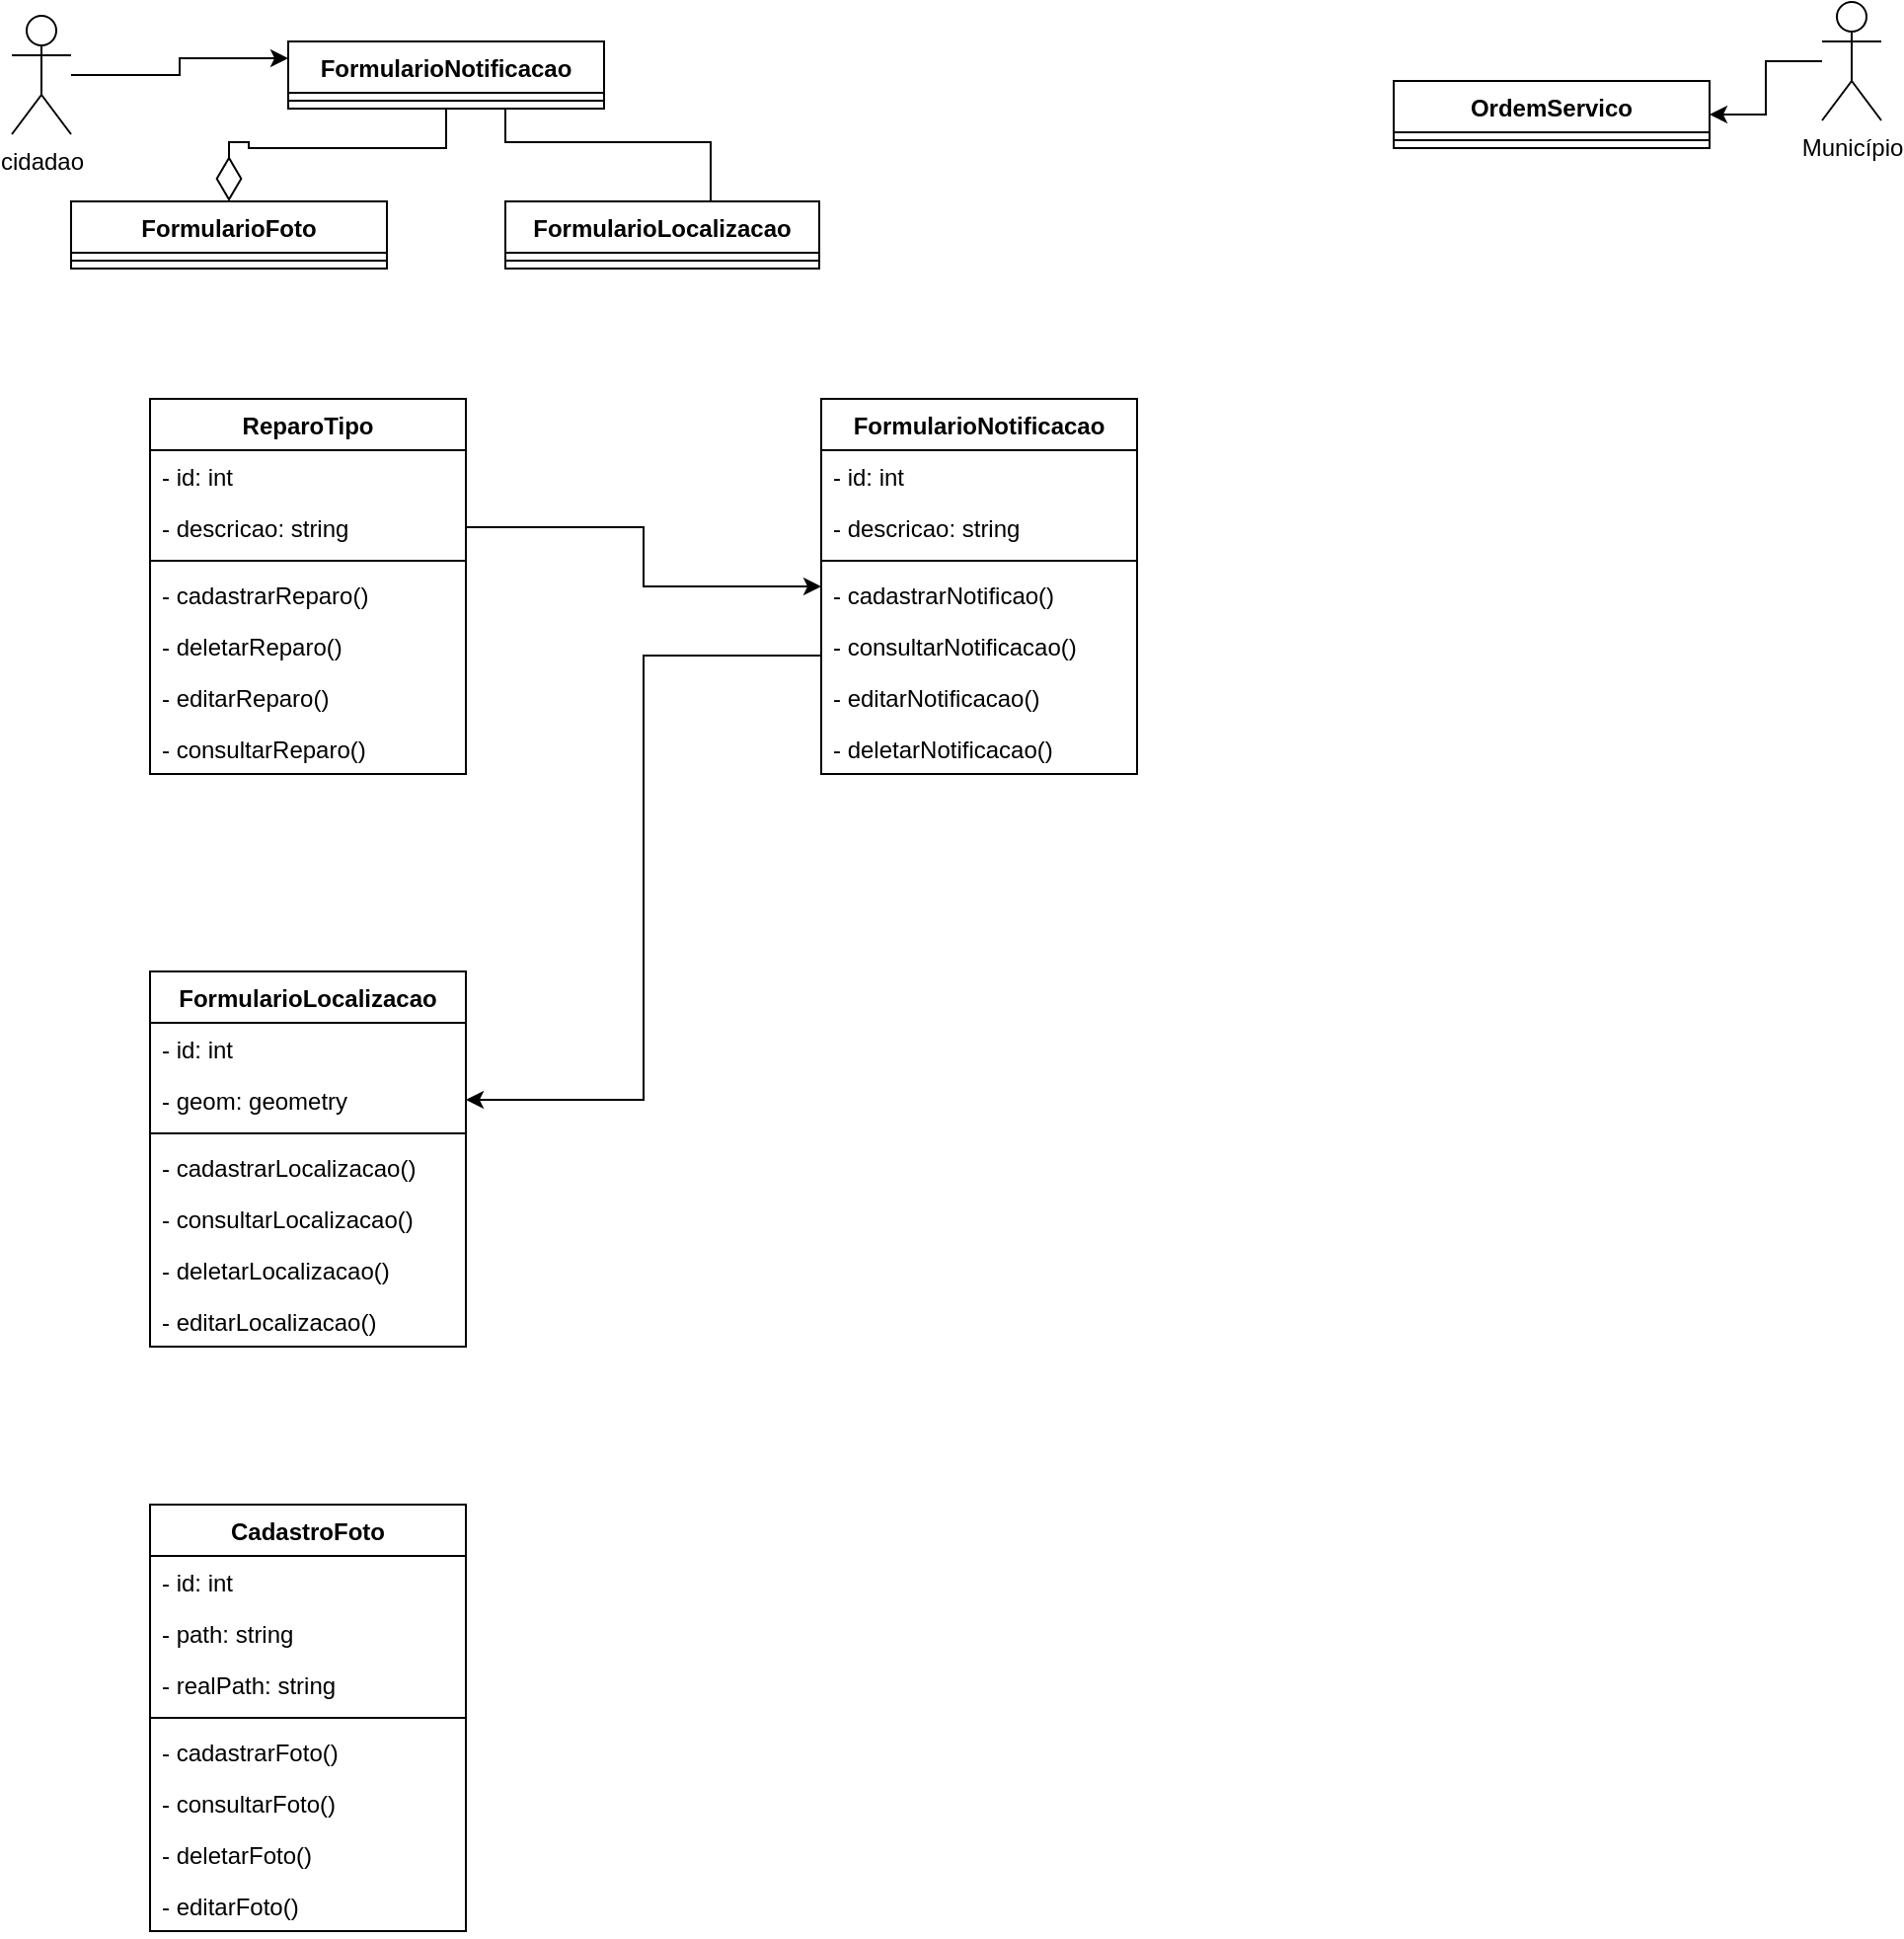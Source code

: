 <mxfile version="20.2.8" type="github">
  <diagram id="C5RBs43oDa-KdzZeNtuy" name="Page-1">
    <mxGraphModel dx="584" dy="443" grid="1" gridSize="10" guides="1" tooltips="1" connect="1" arrows="1" fold="1" page="1" pageScale="1" pageWidth="827" pageHeight="1169" math="0" shadow="0">
      <root>
        <mxCell id="WIyWlLk6GJQsqaUBKTNV-0" />
        <mxCell id="WIyWlLk6GJQsqaUBKTNV-1" parent="WIyWlLk6GJQsqaUBKTNV-0" />
        <mxCell id="P6FKlZOlSytzMQYMucvJ-14" style="edgeStyle=orthogonalEdgeStyle;rounded=0;orthogonalLoop=1;jettySize=auto;html=1;endArrow=diamondThin;endFill=0;endSize=20;" parent="WIyWlLk6GJQsqaUBKTNV-1" source="P6FKlZOlSytzMQYMucvJ-0" target="P6FKlZOlSytzMQYMucvJ-6" edge="1">
          <mxGeometry relative="1" as="geometry" />
        </mxCell>
        <mxCell id="P6FKlZOlSytzMQYMucvJ-16" style="edgeStyle=orthogonalEdgeStyle;rounded=0;orthogonalLoop=1;jettySize=auto;html=1;endArrow=none;endFill=0;" parent="WIyWlLk6GJQsqaUBKTNV-1" source="P6FKlZOlSytzMQYMucvJ-0" target="P6FKlZOlSytzMQYMucvJ-10" edge="1">
          <mxGeometry relative="1" as="geometry">
            <Array as="points">
              <mxPoint x="310" y="230" />
              <mxPoint x="414" y="230" />
            </Array>
          </mxGeometry>
        </mxCell>
        <mxCell id="P6FKlZOlSytzMQYMucvJ-0" value="FormularioNotificacao" style="swimlane;fontStyle=1;align=center;verticalAlign=top;childLayout=stackLayout;horizontal=1;startSize=26;horizontalStack=0;resizeParent=1;resizeParentMax=0;resizeLast=0;collapsible=1;marginBottom=0;" parent="WIyWlLk6GJQsqaUBKTNV-1" vertex="1">
          <mxGeometry x="200" y="179" width="160" height="34" as="geometry" />
        </mxCell>
        <mxCell id="P6FKlZOlSytzMQYMucvJ-2" value="" style="line;strokeWidth=1;fillColor=none;align=left;verticalAlign=middle;spacingTop=-1;spacingLeft=3;spacingRight=3;rotatable=0;labelPosition=right;points=[];portConstraint=eastwest;strokeColor=inherit;" parent="P6FKlZOlSytzMQYMucvJ-0" vertex="1">
          <mxGeometry y="26" width="160" height="8" as="geometry" />
        </mxCell>
        <mxCell id="P6FKlZOlSytzMQYMucvJ-5" style="edgeStyle=orthogonalEdgeStyle;rounded=0;orthogonalLoop=1;jettySize=auto;html=1;entryX=0;entryY=0.25;entryDx=0;entryDy=0;" parent="WIyWlLk6GJQsqaUBKTNV-1" source="P6FKlZOlSytzMQYMucvJ-4" target="P6FKlZOlSytzMQYMucvJ-0" edge="1">
          <mxGeometry relative="1" as="geometry" />
        </mxCell>
        <mxCell id="P6FKlZOlSytzMQYMucvJ-4" value="cidadao" style="shape=umlActor;verticalLabelPosition=bottom;verticalAlign=top;html=1;" parent="WIyWlLk6GJQsqaUBKTNV-1" vertex="1">
          <mxGeometry x="60" y="166" width="30" height="60" as="geometry" />
        </mxCell>
        <mxCell id="P6FKlZOlSytzMQYMucvJ-6" value="FormularioFoto" style="swimlane;fontStyle=1;align=center;verticalAlign=top;childLayout=stackLayout;horizontal=1;startSize=26;horizontalStack=0;resizeParent=1;resizeParentMax=0;resizeLast=0;collapsible=1;marginBottom=0;" parent="WIyWlLk6GJQsqaUBKTNV-1" vertex="1">
          <mxGeometry x="90" y="260" width="160" height="34" as="geometry" />
        </mxCell>
        <mxCell id="P6FKlZOlSytzMQYMucvJ-8" value="" style="line;strokeWidth=1;fillColor=none;align=left;verticalAlign=middle;spacingTop=-1;spacingLeft=3;spacingRight=3;rotatable=0;labelPosition=right;points=[];portConstraint=eastwest;strokeColor=inherit;" parent="P6FKlZOlSytzMQYMucvJ-6" vertex="1">
          <mxGeometry y="26" width="160" height="8" as="geometry" />
        </mxCell>
        <mxCell id="P6FKlZOlSytzMQYMucvJ-10" value="FormularioLocalizacao" style="swimlane;fontStyle=1;align=center;verticalAlign=top;childLayout=stackLayout;horizontal=1;startSize=26;horizontalStack=0;resizeParent=1;resizeParentMax=0;resizeLast=0;collapsible=1;marginBottom=0;" parent="WIyWlLk6GJQsqaUBKTNV-1" vertex="1">
          <mxGeometry x="310" y="260" width="159" height="34" as="geometry" />
        </mxCell>
        <mxCell id="P6FKlZOlSytzMQYMucvJ-11" value="" style="line;strokeWidth=1;fillColor=none;align=left;verticalAlign=middle;spacingTop=-1;spacingLeft=3;spacingRight=3;rotatable=0;labelPosition=right;points=[];portConstraint=eastwest;strokeColor=inherit;" parent="P6FKlZOlSytzMQYMucvJ-10" vertex="1">
          <mxGeometry y="26" width="159" height="8" as="geometry" />
        </mxCell>
        <mxCell id="CmlGezvSoyI1D90yPW8n-4" style="edgeStyle=orthogonalEdgeStyle;rounded=0;orthogonalLoop=1;jettySize=auto;html=1;" edge="1" parent="WIyWlLk6GJQsqaUBKTNV-1" source="CmlGezvSoyI1D90yPW8n-0" target="CmlGezvSoyI1D90yPW8n-1">
          <mxGeometry relative="1" as="geometry" />
        </mxCell>
        <mxCell id="CmlGezvSoyI1D90yPW8n-0" value="Município" style="shape=umlActor;verticalLabelPosition=bottom;verticalAlign=top;html=1;outlineConnect=0;" vertex="1" parent="WIyWlLk6GJQsqaUBKTNV-1">
          <mxGeometry x="977" y="159" width="30" height="60" as="geometry" />
        </mxCell>
        <mxCell id="CmlGezvSoyI1D90yPW8n-1" value="OrdemServico" style="swimlane;fontStyle=1;align=center;verticalAlign=top;childLayout=stackLayout;horizontal=1;startSize=26;horizontalStack=0;resizeParent=1;resizeParentMax=0;resizeLast=0;collapsible=1;marginBottom=0;" vertex="1" parent="WIyWlLk6GJQsqaUBKTNV-1">
          <mxGeometry x="760" y="199" width="160" height="34" as="geometry" />
        </mxCell>
        <mxCell id="CmlGezvSoyI1D90yPW8n-2" value="" style="line;strokeWidth=1;fillColor=none;align=left;verticalAlign=middle;spacingTop=-1;spacingLeft=3;spacingRight=3;rotatable=0;labelPosition=right;points=[];portConstraint=eastwest;strokeColor=inherit;" vertex="1" parent="CmlGezvSoyI1D90yPW8n-1">
          <mxGeometry y="26" width="160" height="8" as="geometry" />
        </mxCell>
        <mxCell id="CmlGezvSoyI1D90yPW8n-5" value="ReparoTipo" style="swimlane;fontStyle=1;align=center;verticalAlign=top;childLayout=stackLayout;horizontal=1;startSize=26;horizontalStack=0;resizeParent=1;resizeParentMax=0;resizeLast=0;collapsible=1;marginBottom=0;" vertex="1" parent="WIyWlLk6GJQsqaUBKTNV-1">
          <mxGeometry x="130" y="360" width="160" height="190" as="geometry" />
        </mxCell>
        <mxCell id="CmlGezvSoyI1D90yPW8n-6" value="- id: int" style="text;strokeColor=none;fillColor=none;align=left;verticalAlign=top;spacingLeft=4;spacingRight=4;overflow=hidden;rotatable=0;points=[[0,0.5],[1,0.5]];portConstraint=eastwest;" vertex="1" parent="CmlGezvSoyI1D90yPW8n-5">
          <mxGeometry y="26" width="160" height="26" as="geometry" />
        </mxCell>
        <mxCell id="CmlGezvSoyI1D90yPW8n-9" value="- descricao: string" style="text;strokeColor=none;fillColor=none;align=left;verticalAlign=top;spacingLeft=4;spacingRight=4;overflow=hidden;rotatable=0;points=[[0,0.5],[1,0.5]];portConstraint=eastwest;" vertex="1" parent="CmlGezvSoyI1D90yPW8n-5">
          <mxGeometry y="52" width="160" height="26" as="geometry" />
        </mxCell>
        <mxCell id="CmlGezvSoyI1D90yPW8n-7" value="" style="line;strokeWidth=1;fillColor=none;align=left;verticalAlign=middle;spacingTop=-1;spacingLeft=3;spacingRight=3;rotatable=0;labelPosition=right;points=[];portConstraint=eastwest;strokeColor=inherit;" vertex="1" parent="CmlGezvSoyI1D90yPW8n-5">
          <mxGeometry y="78" width="160" height="8" as="geometry" />
        </mxCell>
        <mxCell id="CmlGezvSoyI1D90yPW8n-8" value="- cadastrarReparo()" style="text;strokeColor=none;fillColor=none;align=left;verticalAlign=top;spacingLeft=4;spacingRight=4;overflow=hidden;rotatable=0;points=[[0,0.5],[1,0.5]];portConstraint=eastwest;" vertex="1" parent="CmlGezvSoyI1D90yPW8n-5">
          <mxGeometry y="86" width="160" height="26" as="geometry" />
        </mxCell>
        <mxCell id="CmlGezvSoyI1D90yPW8n-10" value="- deletarReparo()" style="text;strokeColor=none;fillColor=none;align=left;verticalAlign=top;spacingLeft=4;spacingRight=4;overflow=hidden;rotatable=0;points=[[0,0.5],[1,0.5]];portConstraint=eastwest;" vertex="1" parent="CmlGezvSoyI1D90yPW8n-5">
          <mxGeometry y="112" width="160" height="26" as="geometry" />
        </mxCell>
        <mxCell id="CmlGezvSoyI1D90yPW8n-11" value="- editarReparo()" style="text;strokeColor=none;fillColor=none;align=left;verticalAlign=top;spacingLeft=4;spacingRight=4;overflow=hidden;rotatable=0;points=[[0,0.5],[1,0.5]];portConstraint=eastwest;" vertex="1" parent="CmlGezvSoyI1D90yPW8n-5">
          <mxGeometry y="138" width="160" height="26" as="geometry" />
        </mxCell>
        <mxCell id="CmlGezvSoyI1D90yPW8n-12" value="- consultarReparo()" style="text;strokeColor=none;fillColor=none;align=left;verticalAlign=top;spacingLeft=4;spacingRight=4;overflow=hidden;rotatable=0;points=[[0,0.5],[1,0.5]];portConstraint=eastwest;" vertex="1" parent="CmlGezvSoyI1D90yPW8n-5">
          <mxGeometry y="164" width="160" height="26" as="geometry" />
        </mxCell>
        <mxCell id="CmlGezvSoyI1D90yPW8n-13" value="FormularioNotificacao" style="swimlane;fontStyle=1;align=center;verticalAlign=top;childLayout=stackLayout;horizontal=1;startSize=26;horizontalStack=0;resizeParent=1;resizeParentMax=0;resizeLast=0;collapsible=1;marginBottom=0;" vertex="1" parent="WIyWlLk6GJQsqaUBKTNV-1">
          <mxGeometry x="470" y="360" width="160" height="190" as="geometry" />
        </mxCell>
        <mxCell id="CmlGezvSoyI1D90yPW8n-14" value="- id: int" style="text;strokeColor=none;fillColor=none;align=left;verticalAlign=top;spacingLeft=4;spacingRight=4;overflow=hidden;rotatable=0;points=[[0,0.5],[1,0.5]];portConstraint=eastwest;" vertex="1" parent="CmlGezvSoyI1D90yPW8n-13">
          <mxGeometry y="26" width="160" height="26" as="geometry" />
        </mxCell>
        <mxCell id="CmlGezvSoyI1D90yPW8n-17" value="- descricao: string" style="text;strokeColor=none;fillColor=none;align=left;verticalAlign=top;spacingLeft=4;spacingRight=4;overflow=hidden;rotatable=0;points=[[0,0.5],[1,0.5]];portConstraint=eastwest;" vertex="1" parent="CmlGezvSoyI1D90yPW8n-13">
          <mxGeometry y="52" width="160" height="26" as="geometry" />
        </mxCell>
        <mxCell id="CmlGezvSoyI1D90yPW8n-15" value="" style="line;strokeWidth=1;fillColor=none;align=left;verticalAlign=middle;spacingTop=-1;spacingLeft=3;spacingRight=3;rotatable=0;labelPosition=right;points=[];portConstraint=eastwest;strokeColor=inherit;" vertex="1" parent="CmlGezvSoyI1D90yPW8n-13">
          <mxGeometry y="78" width="160" height="8" as="geometry" />
        </mxCell>
        <mxCell id="CmlGezvSoyI1D90yPW8n-28" value="- cadastrarNotificao()" style="text;strokeColor=none;fillColor=none;align=left;verticalAlign=top;spacingLeft=4;spacingRight=4;overflow=hidden;rotatable=0;points=[[0,0.5],[1,0.5]];portConstraint=eastwest;" vertex="1" parent="CmlGezvSoyI1D90yPW8n-13">
          <mxGeometry y="86" width="160" height="26" as="geometry" />
        </mxCell>
        <mxCell id="CmlGezvSoyI1D90yPW8n-31" value="- consultarNotificacao()" style="text;strokeColor=none;fillColor=none;align=left;verticalAlign=top;spacingLeft=4;spacingRight=4;overflow=hidden;rotatable=0;points=[[0,0.5],[1,0.5]];portConstraint=eastwest;" vertex="1" parent="CmlGezvSoyI1D90yPW8n-13">
          <mxGeometry y="112" width="160" height="26" as="geometry" />
        </mxCell>
        <mxCell id="CmlGezvSoyI1D90yPW8n-30" value="- editarNotificacao()" style="text;strokeColor=none;fillColor=none;align=left;verticalAlign=top;spacingLeft=4;spacingRight=4;overflow=hidden;rotatable=0;points=[[0,0.5],[1,0.5]];portConstraint=eastwest;" vertex="1" parent="CmlGezvSoyI1D90yPW8n-13">
          <mxGeometry y="138" width="160" height="26" as="geometry" />
        </mxCell>
        <mxCell id="CmlGezvSoyI1D90yPW8n-29" value="- deletarNotificacao()" style="text;strokeColor=none;fillColor=none;align=left;verticalAlign=top;spacingLeft=4;spacingRight=4;overflow=hidden;rotatable=0;points=[[0,0.5],[1,0.5]];portConstraint=eastwest;" vertex="1" parent="CmlGezvSoyI1D90yPW8n-13">
          <mxGeometry y="164" width="160" height="26" as="geometry" />
        </mxCell>
        <mxCell id="CmlGezvSoyI1D90yPW8n-19" style="edgeStyle=orthogonalEdgeStyle;rounded=0;orthogonalLoop=1;jettySize=auto;html=1;" edge="1" parent="WIyWlLk6GJQsqaUBKTNV-1" source="CmlGezvSoyI1D90yPW8n-9" target="CmlGezvSoyI1D90yPW8n-13">
          <mxGeometry relative="1" as="geometry" />
        </mxCell>
        <mxCell id="CmlGezvSoyI1D90yPW8n-24" value="FormularioLocalizacao" style="swimlane;fontStyle=1;align=center;verticalAlign=top;childLayout=stackLayout;horizontal=1;startSize=26;horizontalStack=0;resizeParent=1;resizeParentMax=0;resizeLast=0;collapsible=1;marginBottom=0;" vertex="1" parent="WIyWlLk6GJQsqaUBKTNV-1">
          <mxGeometry x="130" y="650" width="160" height="190" as="geometry" />
        </mxCell>
        <mxCell id="CmlGezvSoyI1D90yPW8n-25" value="- id: int" style="text;strokeColor=none;fillColor=none;align=left;verticalAlign=top;spacingLeft=4;spacingRight=4;overflow=hidden;rotatable=0;points=[[0,0.5],[1,0.5]];portConstraint=eastwest;" vertex="1" parent="CmlGezvSoyI1D90yPW8n-24">
          <mxGeometry y="26" width="160" height="26" as="geometry" />
        </mxCell>
        <mxCell id="CmlGezvSoyI1D90yPW8n-32" value="- geom: geometry" style="text;strokeColor=none;fillColor=none;align=left;verticalAlign=top;spacingLeft=4;spacingRight=4;overflow=hidden;rotatable=0;points=[[0,0.5],[1,0.5]];portConstraint=eastwest;" vertex="1" parent="CmlGezvSoyI1D90yPW8n-24">
          <mxGeometry y="52" width="160" height="26" as="geometry" />
        </mxCell>
        <mxCell id="CmlGezvSoyI1D90yPW8n-26" value="" style="line;strokeWidth=1;fillColor=none;align=left;verticalAlign=middle;spacingTop=-1;spacingLeft=3;spacingRight=3;rotatable=0;labelPosition=right;points=[];portConstraint=eastwest;strokeColor=inherit;" vertex="1" parent="CmlGezvSoyI1D90yPW8n-24">
          <mxGeometry y="78" width="160" height="8" as="geometry" />
        </mxCell>
        <mxCell id="CmlGezvSoyI1D90yPW8n-33" value="- cadastrarLocalizacao()" style="text;strokeColor=none;fillColor=none;align=left;verticalAlign=top;spacingLeft=4;spacingRight=4;overflow=hidden;rotatable=0;points=[[0,0.5],[1,0.5]];portConstraint=eastwest;" vertex="1" parent="CmlGezvSoyI1D90yPW8n-24">
          <mxGeometry y="86" width="160" height="26" as="geometry" />
        </mxCell>
        <mxCell id="CmlGezvSoyI1D90yPW8n-34" value="- consultarLocalizacao()" style="text;strokeColor=none;fillColor=none;align=left;verticalAlign=top;spacingLeft=4;spacingRight=4;overflow=hidden;rotatable=0;points=[[0,0.5],[1,0.5]];portConstraint=eastwest;" vertex="1" parent="CmlGezvSoyI1D90yPW8n-24">
          <mxGeometry y="112" width="160" height="26" as="geometry" />
        </mxCell>
        <mxCell id="CmlGezvSoyI1D90yPW8n-36" value="- deletarLocalizacao()" style="text;strokeColor=none;fillColor=none;align=left;verticalAlign=top;spacingLeft=4;spacingRight=4;overflow=hidden;rotatable=0;points=[[0,0.5],[1,0.5]];portConstraint=eastwest;" vertex="1" parent="CmlGezvSoyI1D90yPW8n-24">
          <mxGeometry y="138" width="160" height="26" as="geometry" />
        </mxCell>
        <mxCell id="CmlGezvSoyI1D90yPW8n-35" value="- editarLocalizacao()" style="text;strokeColor=none;fillColor=none;align=left;verticalAlign=top;spacingLeft=4;spacingRight=4;overflow=hidden;rotatable=0;points=[[0,0.5],[1,0.5]];portConstraint=eastwest;" vertex="1" parent="CmlGezvSoyI1D90yPW8n-24">
          <mxGeometry y="164" width="160" height="26" as="geometry" />
        </mxCell>
        <mxCell id="CmlGezvSoyI1D90yPW8n-37" style="edgeStyle=orthogonalEdgeStyle;rounded=0;orthogonalLoop=1;jettySize=auto;html=1;" edge="1" parent="WIyWlLk6GJQsqaUBKTNV-1" source="CmlGezvSoyI1D90yPW8n-13" target="CmlGezvSoyI1D90yPW8n-32">
          <mxGeometry relative="1" as="geometry">
            <Array as="points">
              <mxPoint x="380" y="490" />
              <mxPoint x="380" y="715" />
            </Array>
          </mxGeometry>
        </mxCell>
        <mxCell id="CmlGezvSoyI1D90yPW8n-38" value="CadastroFoto" style="swimlane;fontStyle=1;align=center;verticalAlign=top;childLayout=stackLayout;horizontal=1;startSize=26;horizontalStack=0;resizeParent=1;resizeParentMax=0;resizeLast=0;collapsible=1;marginBottom=0;" vertex="1" parent="WIyWlLk6GJQsqaUBKTNV-1">
          <mxGeometry x="130" y="920" width="160" height="216" as="geometry" />
        </mxCell>
        <mxCell id="CmlGezvSoyI1D90yPW8n-39" value="- id: int" style="text;strokeColor=none;fillColor=none;align=left;verticalAlign=top;spacingLeft=4;spacingRight=4;overflow=hidden;rotatable=0;points=[[0,0.5],[1,0.5]];portConstraint=eastwest;" vertex="1" parent="CmlGezvSoyI1D90yPW8n-38">
          <mxGeometry y="26" width="160" height="26" as="geometry" />
        </mxCell>
        <mxCell id="CmlGezvSoyI1D90yPW8n-42" value="- path: string" style="text;strokeColor=none;fillColor=none;align=left;verticalAlign=top;spacingLeft=4;spacingRight=4;overflow=hidden;rotatable=0;points=[[0,0.5],[1,0.5]];portConstraint=eastwest;" vertex="1" parent="CmlGezvSoyI1D90yPW8n-38">
          <mxGeometry y="52" width="160" height="26" as="geometry" />
        </mxCell>
        <mxCell id="CmlGezvSoyI1D90yPW8n-43" value="- realPath: string" style="text;strokeColor=none;fillColor=none;align=left;verticalAlign=top;spacingLeft=4;spacingRight=4;overflow=hidden;rotatable=0;points=[[0,0.5],[1,0.5]];portConstraint=eastwest;" vertex="1" parent="CmlGezvSoyI1D90yPW8n-38">
          <mxGeometry y="78" width="160" height="26" as="geometry" />
        </mxCell>
        <mxCell id="CmlGezvSoyI1D90yPW8n-40" value="" style="line;strokeWidth=1;fillColor=none;align=left;verticalAlign=middle;spacingTop=-1;spacingLeft=3;spacingRight=3;rotatable=0;labelPosition=right;points=[];portConstraint=eastwest;strokeColor=inherit;" vertex="1" parent="CmlGezvSoyI1D90yPW8n-38">
          <mxGeometry y="104" width="160" height="8" as="geometry" />
        </mxCell>
        <mxCell id="CmlGezvSoyI1D90yPW8n-49" value="- cadastrarFoto()" style="text;strokeColor=none;fillColor=none;align=left;verticalAlign=top;spacingLeft=4;spacingRight=4;overflow=hidden;rotatable=0;points=[[0,0.5],[1,0.5]];portConstraint=eastwest;" vertex="1" parent="CmlGezvSoyI1D90yPW8n-38">
          <mxGeometry y="112" width="160" height="26" as="geometry" />
        </mxCell>
        <mxCell id="CmlGezvSoyI1D90yPW8n-48" value="- consultarFoto()" style="text;strokeColor=none;fillColor=none;align=left;verticalAlign=top;spacingLeft=4;spacingRight=4;overflow=hidden;rotatable=0;points=[[0,0.5],[1,0.5]];portConstraint=eastwest;" vertex="1" parent="CmlGezvSoyI1D90yPW8n-38">
          <mxGeometry y="138" width="160" height="26" as="geometry" />
        </mxCell>
        <mxCell id="CmlGezvSoyI1D90yPW8n-47" value="- deletarFoto()" style="text;strokeColor=none;fillColor=none;align=left;verticalAlign=top;spacingLeft=4;spacingRight=4;overflow=hidden;rotatable=0;points=[[0,0.5],[1,0.5]];portConstraint=eastwest;" vertex="1" parent="CmlGezvSoyI1D90yPW8n-38">
          <mxGeometry y="164" width="160" height="26" as="geometry" />
        </mxCell>
        <mxCell id="CmlGezvSoyI1D90yPW8n-46" value="- editarFoto()" style="text;strokeColor=none;fillColor=none;align=left;verticalAlign=top;spacingLeft=4;spacingRight=4;overflow=hidden;rotatable=0;points=[[0,0.5],[1,0.5]];portConstraint=eastwest;" vertex="1" parent="CmlGezvSoyI1D90yPW8n-38">
          <mxGeometry y="190" width="160" height="26" as="geometry" />
        </mxCell>
      </root>
    </mxGraphModel>
  </diagram>
</mxfile>
